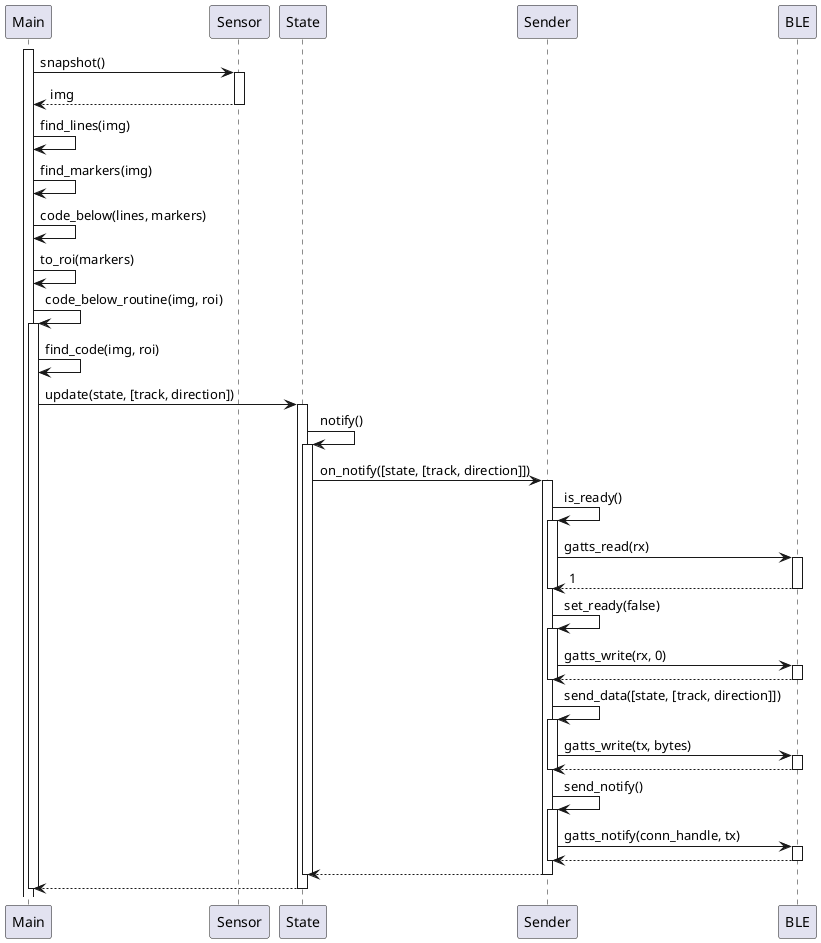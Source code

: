 @startuml Sequenzdiagramm

Main ++

Main -> Sensor ++ : snapshot()
Main <-- Sensor -- : img

Main -> Main : find_lines(img)

Main -> Main : find_markers(img)

Main -> Main : code_below(lines, markers)

Main -> Main : to_roi(markers)

Main -> Main ++ : code_below_routine(img, roi)

Main -> Main : find_code(img, roi)

Main -> State ++ : update(state, [track, direction])

State -> State ++ : notify()

State -> Sender ++ : on_notify([state, [track, direction]])

Sender -> Sender ++ : is_ready()
Sender -> BLE ++ : gatts_read(rx)
Sender <-- BLE -- : 1
Sender --

Sender -> Sender ++ : set_ready(false)
Sender -> BLE ++ : gatts_write(rx, 0)
Sender <-- BLE --
Sender --

Sender -> Sender ++ : send_data([state, [track, direction]])
Sender -> BLE ++ : gatts_write(tx, bytes)
Sender <-- BLE --
Sender --

Sender -> Sender ++ : send_notify()
Sender -> BLE ++ : gatts_notify(conn_handle, tx)
Sender <-- BLE --
Sender --

State <-- Sender --

State --

Main <-- State --

Main --

@enduml
